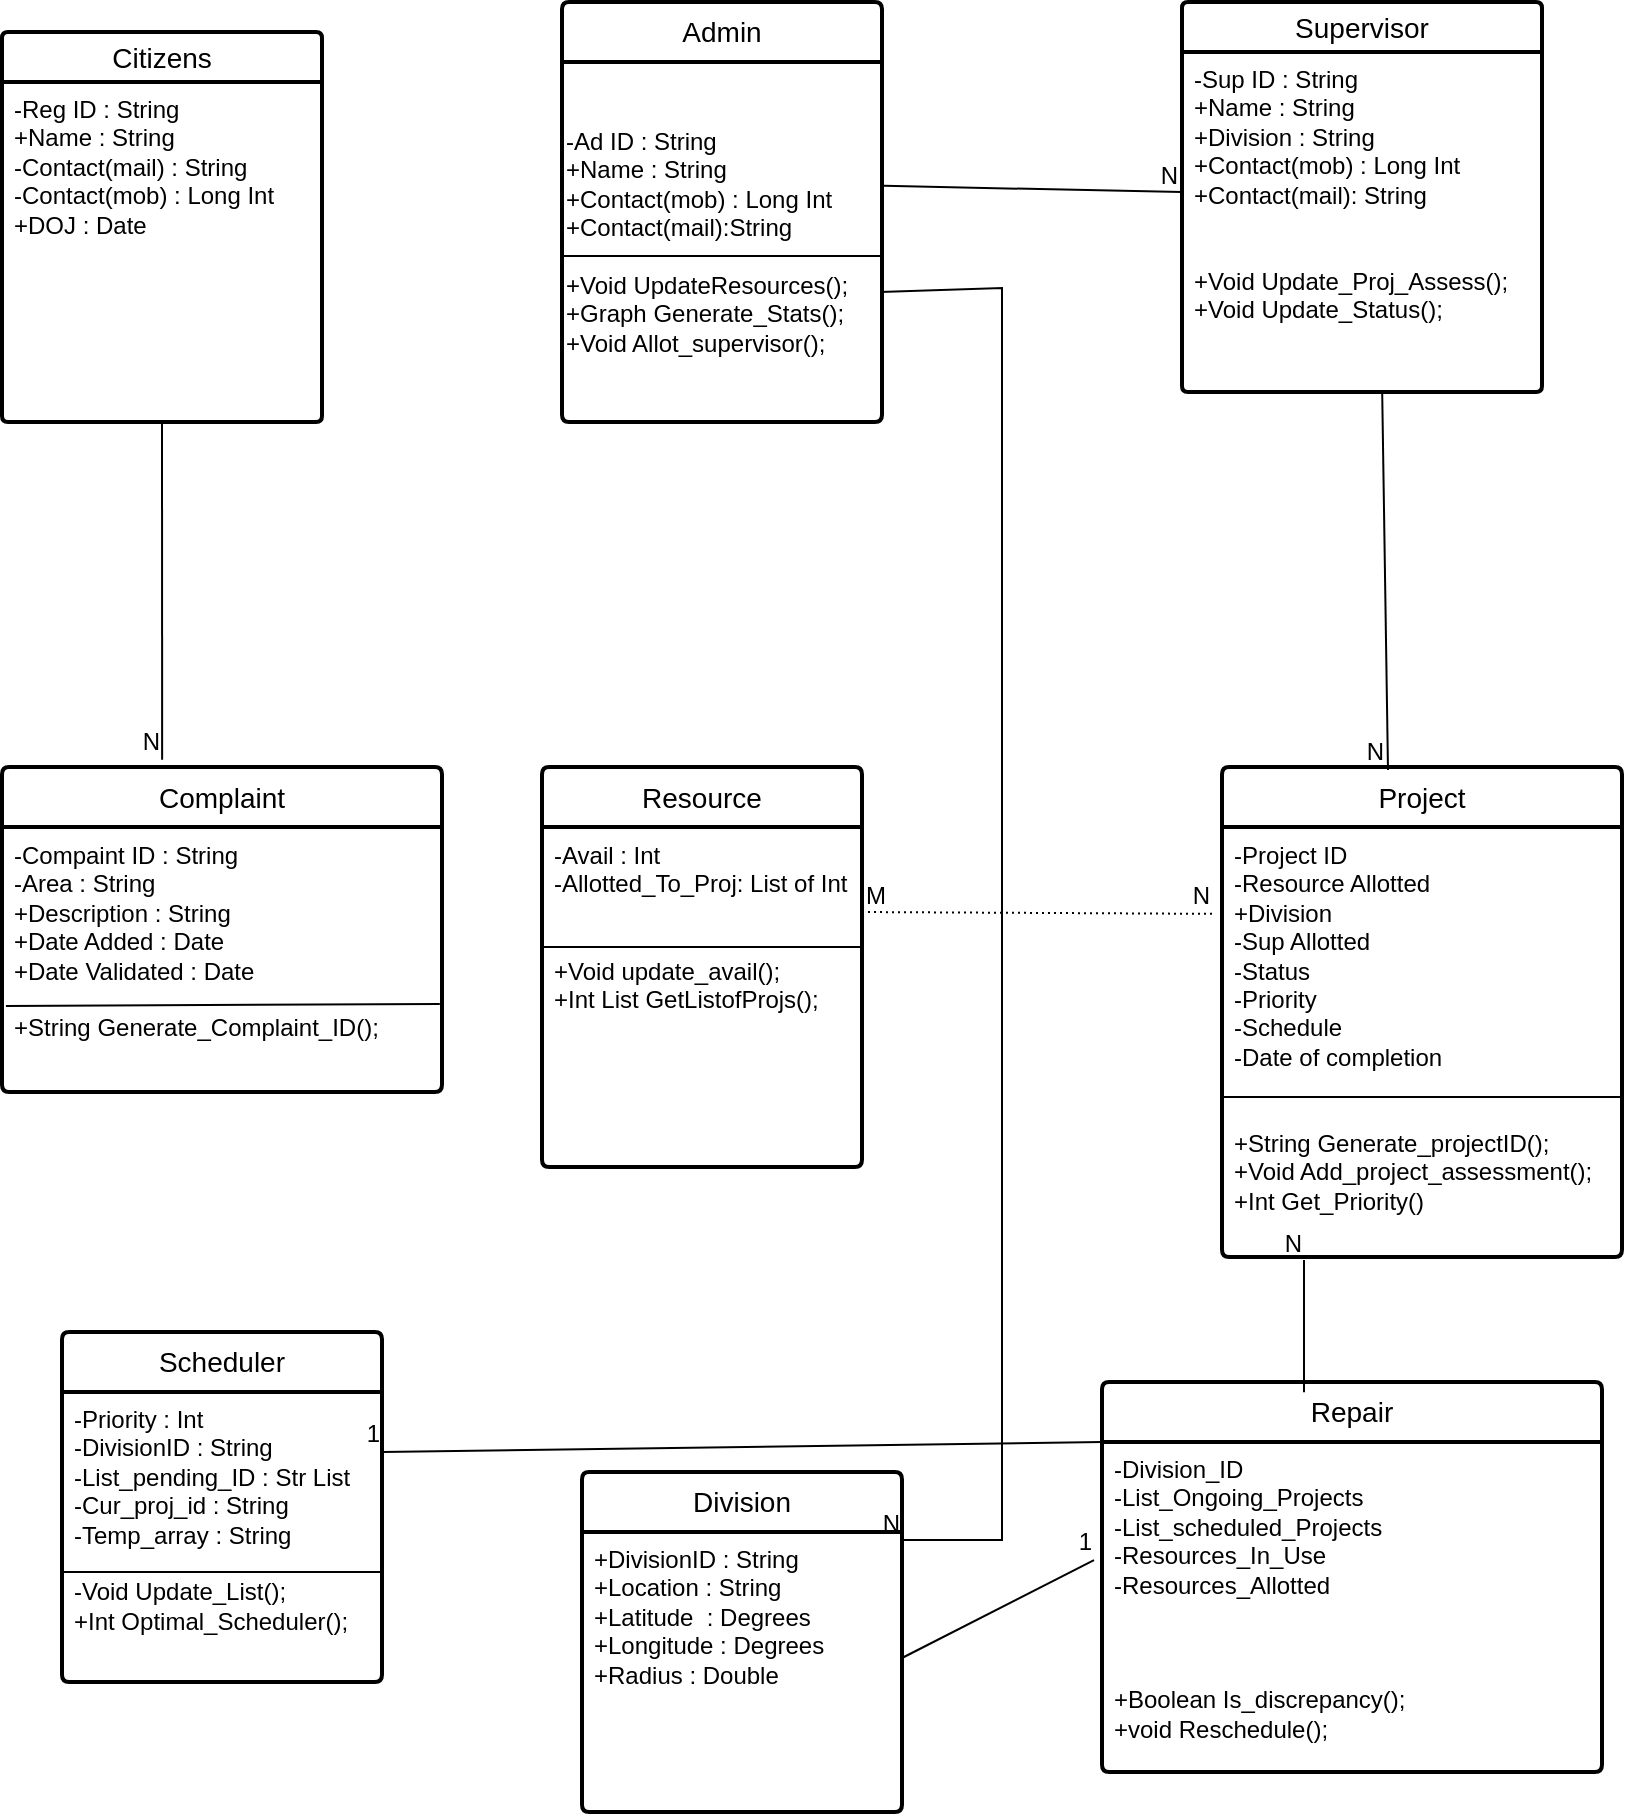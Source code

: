 <mxfile version="21.0.2" type="github">
  <diagram name="Page-1" id="-IggfEUnqkw6GiBvy41p">
    <mxGraphModel dx="1360" dy="795" grid="1" gridSize="10" guides="1" tooltips="1" connect="1" arrows="1" fold="1" page="1" pageScale="1" pageWidth="850" pageHeight="1100" math="0" shadow="0">
      <root>
        <mxCell id="0" />
        <mxCell id="1" parent="0" />
        <mxCell id="_OHbgcYOI-CA_nsXlt8J-18" value="Citizens" style="swimlane;childLayout=stackLayout;horizontal=1;startSize=25;horizontalStack=0;rounded=1;fontSize=14;fontStyle=0;strokeWidth=2;resizeParent=0;resizeLast=1;shadow=0;dashed=0;align=center;arcSize=4;whiteSpace=wrap;html=1;" vertex="1" parent="1">
          <mxGeometry x="10" y="40" width="160" height="195" as="geometry" />
        </mxCell>
        <mxCell id="_OHbgcYOI-CA_nsXlt8J-19" value="&lt;div&gt;-Reg ID : String&lt;br&gt;&lt;/div&gt;&lt;div&gt;+Name : String&lt;br&gt;&lt;/div&gt;&lt;div&gt;-Contact(mail) : String&lt;/div&gt;&lt;div&gt;-Contact(mob) : Long Int&lt;br&gt;&lt;/div&gt;&lt;div&gt;+DOJ : Date&lt;br&gt;&lt;/div&gt;&lt;div&gt;&lt;br&gt;&lt;/div&gt;&lt;div&gt;&lt;br&gt;&lt;/div&gt;" style="align=left;strokeColor=none;fillColor=none;spacingLeft=4;fontSize=12;verticalAlign=top;resizable=0;rotatable=0;part=1;html=1;" vertex="1" parent="_OHbgcYOI-CA_nsXlt8J-18">
          <mxGeometry y="25" width="160" height="170" as="geometry" />
        </mxCell>
        <mxCell id="_OHbgcYOI-CA_nsXlt8J-20" value="Supervisor" style="swimlane;childLayout=stackLayout;horizontal=1;startSize=25;horizontalStack=0;rounded=1;fontSize=14;fontStyle=0;strokeWidth=2;resizeParent=0;resizeLast=1;shadow=0;dashed=0;align=center;arcSize=4;whiteSpace=wrap;html=1;" vertex="1" parent="1">
          <mxGeometry x="600" y="25" width="180" height="195" as="geometry" />
        </mxCell>
        <mxCell id="_OHbgcYOI-CA_nsXlt8J-21" value="&lt;div&gt;-Sup ID : String&lt;br&gt;&lt;/div&gt;&lt;div&gt;+Name : String&lt;br&gt;&lt;/div&gt;&lt;div&gt;+Division : String&lt;br&gt;&lt;/div&gt;&lt;div&gt;+Contact(mob) : Long Int&lt;/div&gt;&lt;div&gt;+Contact(mail): String&lt;/div&gt;&lt;div&gt;&lt;br&gt;&lt;/div&gt;&lt;div&gt;&lt;br&gt;&lt;/div&gt;&lt;div&gt;+Void Update_Proj_Assess();&lt;/div&gt;&lt;div&gt;+Void Update_Status();&lt;br&gt;&lt;/div&gt;" style="align=left;strokeColor=none;fillColor=none;spacingLeft=4;fontSize=12;verticalAlign=top;resizable=0;rotatable=0;part=1;html=1;" vertex="1" parent="_OHbgcYOI-CA_nsXlt8J-20">
          <mxGeometry y="25" width="180" height="170" as="geometry" />
        </mxCell>
        <mxCell id="_OHbgcYOI-CA_nsXlt8J-22" value="Admin" style="swimlane;childLayout=stackLayout;horizontal=1;startSize=30;horizontalStack=0;rounded=1;fontSize=14;fontStyle=0;strokeWidth=2;resizeParent=0;resizeLast=1;shadow=0;dashed=0;align=center;arcSize=4;whiteSpace=wrap;html=1;" vertex="1" parent="1">
          <mxGeometry x="290" y="25" width="160" height="210" as="geometry" />
        </mxCell>
        <mxCell id="_OHbgcYOI-CA_nsXlt8J-62" value="" style="endArrow=none;html=1;rounded=0;exitX=0;exitY=0.539;exitDx=0;exitDy=0;exitPerimeter=0;entryX=1;entryY=0.539;entryDx=0;entryDy=0;entryPerimeter=0;" edge="1" parent="_OHbgcYOI-CA_nsXlt8J-22" source="_OHbgcYOI-CA_nsXlt8J-61" target="_OHbgcYOI-CA_nsXlt8J-61">
          <mxGeometry width="50" height="50" relative="1" as="geometry">
            <mxPoint x="-120" y="280" as="sourcePoint" />
            <mxPoint x="-70" y="230" as="targetPoint" />
          </mxGeometry>
        </mxCell>
        <mxCell id="_OHbgcYOI-CA_nsXlt8J-61" value="&lt;div align=&quot;left&quot;&gt;-Ad ID : String&lt;br&gt;+Name : String&lt;br&gt;&lt;/div&gt;&lt;div align=&quot;left&quot;&gt;+Contact(mob) : Long Int&lt;/div&gt;&lt;div align=&quot;left&quot;&gt;+Contact(mail):String&lt;/div&gt;&lt;div align=&quot;left&quot;&gt;&lt;br&gt;&lt;/div&gt;&lt;div align=&quot;left&quot;&gt;+Void UpdateResources();&lt;/div&gt;&lt;div align=&quot;left&quot;&gt;+Graph Generate_Stats();&lt;/div&gt;&lt;div align=&quot;left&quot;&gt;+Void Allot_supervisor();&lt;br&gt;&lt;/div&gt;" style="text;html=1;align=left;verticalAlign=middle;resizable=0;points=[];autosize=1;strokeColor=none;fillColor=none;" vertex="1" parent="_OHbgcYOI-CA_nsXlt8J-22">
          <mxGeometry y="30" width="160" height="180" as="geometry" />
        </mxCell>
        <mxCell id="_OHbgcYOI-CA_nsXlt8J-24" value="Complaint" style="swimlane;childLayout=stackLayout;horizontal=1;startSize=30;horizontalStack=0;rounded=1;fontSize=14;fontStyle=0;strokeWidth=2;resizeParent=0;resizeLast=1;shadow=0;dashed=0;align=center;arcSize=4;whiteSpace=wrap;html=1;" vertex="1" parent="1">
          <mxGeometry x="10" y="407.5" width="220" height="162.5" as="geometry" />
        </mxCell>
        <mxCell id="_OHbgcYOI-CA_nsXlt8J-63" value="" style="endArrow=none;html=1;rounded=0;exitX=0.009;exitY=0.675;exitDx=0;exitDy=0;exitPerimeter=0;entryX=0.995;entryY=0.668;entryDx=0;entryDy=0;entryPerimeter=0;" edge="1" parent="_OHbgcYOI-CA_nsXlt8J-24" source="_OHbgcYOI-CA_nsXlt8J-25" target="_OHbgcYOI-CA_nsXlt8J-25">
          <mxGeometry width="50" height="50" relative="1" as="geometry">
            <mxPoint x="30" y="132.5" as="sourcePoint" />
            <mxPoint x="80" y="82.5" as="targetPoint" />
          </mxGeometry>
        </mxCell>
        <mxCell id="_OHbgcYOI-CA_nsXlt8J-25" value="&lt;div&gt;-Compaint ID : String&lt;br&gt;&lt;/div&gt;&lt;div&gt;-Area : String&lt;br&gt;&lt;/div&gt;+Description : String&lt;br&gt;&lt;div&gt;+Date Added : Date&lt;br&gt;&lt;/div&gt;&lt;div&gt;+Date Validated : Date&lt;/div&gt;&lt;div&gt;&lt;br&gt;&lt;/div&gt;&lt;div&gt;+String Generate_Complaint_ID();&lt;/div&gt;" style="align=left;strokeColor=none;fillColor=none;spacingLeft=4;fontSize=12;verticalAlign=top;resizable=0;rotatable=0;part=1;html=1;" vertex="1" parent="_OHbgcYOI-CA_nsXlt8J-24">
          <mxGeometry y="30" width="220" height="132.5" as="geometry" />
        </mxCell>
        <mxCell id="_OHbgcYOI-CA_nsXlt8J-26" value="Project" style="swimlane;childLayout=stackLayout;horizontal=1;startSize=30;horizontalStack=0;rounded=1;fontSize=14;fontStyle=0;strokeWidth=2;resizeParent=0;resizeLast=1;shadow=0;dashed=0;align=center;arcSize=4;whiteSpace=wrap;html=1;" vertex="1" parent="1">
          <mxGeometry x="620" y="407.5" width="200" height="245" as="geometry" />
        </mxCell>
        <mxCell id="_OHbgcYOI-CA_nsXlt8J-27" value="-Project ID&lt;br&gt;-Resource Allotted&lt;br&gt;&lt;div&gt;+Division&lt;/div&gt;&lt;div&gt;-Sup Allotted&lt;/div&gt;&lt;div&gt;-Status&lt;/div&gt;&lt;div&gt;-Priority&lt;br&gt;&lt;/div&gt;&lt;div&gt;-Schedule&lt;br&gt;&lt;/div&gt;&lt;div&gt;-Date of completion&lt;/div&gt;&lt;div&gt;&lt;br&gt;&lt;/div&gt;&lt;div&gt;&lt;br&gt;&lt;/div&gt;&lt;div&gt;+String Generate_projectID();&lt;/div&gt;&lt;div&gt;+Void Add_project_assessment(); &lt;br&gt;&lt;/div&gt;+Int Get_Priority()&lt;br&gt;&lt;div&gt;&lt;br&gt;&lt;/div&gt;" style="align=left;strokeColor=none;fillColor=none;spacingLeft=4;fontSize=12;verticalAlign=top;resizable=0;rotatable=0;part=1;html=1;" vertex="1" parent="_OHbgcYOI-CA_nsXlt8J-26">
          <mxGeometry y="30" width="200" height="215" as="geometry" />
        </mxCell>
        <mxCell id="_OHbgcYOI-CA_nsXlt8J-52" value="" style="endArrow=none;html=1;rounded=0;" edge="1" parent="_OHbgcYOI-CA_nsXlt8J-26">
          <mxGeometry relative="1" as="geometry">
            <mxPoint y="165" as="sourcePoint" />
            <mxPoint x="200" y="165" as="targetPoint" />
          </mxGeometry>
        </mxCell>
        <mxCell id="_OHbgcYOI-CA_nsXlt8J-33" value="Resource" style="swimlane;childLayout=stackLayout;horizontal=1;startSize=30;horizontalStack=0;rounded=1;fontSize=14;fontStyle=0;strokeWidth=2;resizeParent=0;resizeLast=1;shadow=0;dashed=0;align=center;arcSize=4;whiteSpace=wrap;html=1;" vertex="1" parent="1">
          <mxGeometry x="280" y="407.5" width="160" height="200" as="geometry" />
        </mxCell>
        <mxCell id="_OHbgcYOI-CA_nsXlt8J-34" value="&lt;div&gt;-Avail : Int&lt;/div&gt;&lt;div&gt;-Allotted_To_Proj: List of Int&lt;/div&gt;&lt;div&gt;&lt;br&gt;&lt;/div&gt;&lt;div&gt;&lt;br&gt;&lt;/div&gt;&lt;div&gt;+Void update_avail();&lt;/div&gt;&lt;div&gt;+Int List GetListofProjs();&lt;br&gt;&lt;/div&gt;&lt;div&gt;&lt;br&gt;&lt;/div&gt;&lt;div&gt;&lt;br&gt;&lt;/div&gt;&lt;div&gt;&lt;br&gt;&lt;/div&gt;" style="align=left;strokeColor=none;fillColor=none;spacingLeft=4;fontSize=12;verticalAlign=top;resizable=0;rotatable=0;part=1;html=1;" vertex="1" parent="_OHbgcYOI-CA_nsXlt8J-33">
          <mxGeometry y="30" width="160" height="170" as="geometry" />
        </mxCell>
        <mxCell id="_OHbgcYOI-CA_nsXlt8J-39" value="" style="endArrow=none;html=1;rounded=0;" edge="1" parent="_OHbgcYOI-CA_nsXlt8J-33">
          <mxGeometry relative="1" as="geometry">
            <mxPoint y="90" as="sourcePoint" />
            <mxPoint x="160" y="90" as="targetPoint" />
          </mxGeometry>
        </mxCell>
        <mxCell id="_OHbgcYOI-CA_nsXlt8J-35" value="Scheduler" style="swimlane;childLayout=stackLayout;horizontal=1;startSize=30;horizontalStack=0;rounded=1;fontSize=14;fontStyle=0;strokeWidth=2;resizeParent=0;resizeLast=1;shadow=0;dashed=0;align=center;arcSize=4;whiteSpace=wrap;html=1;" vertex="1" parent="1">
          <mxGeometry x="40" y="690" width="160" height="175" as="geometry" />
        </mxCell>
        <mxCell id="_OHbgcYOI-CA_nsXlt8J-65" value="" style="endArrow=none;html=1;rounded=0;" edge="1" parent="_OHbgcYOI-CA_nsXlt8J-35" target="_OHbgcYOI-CA_nsXlt8J-36">
          <mxGeometry width="50" height="50" relative="1" as="geometry">
            <mxPoint y="120" as="sourcePoint" />
            <mxPoint x="50" y="70" as="targetPoint" />
            <Array as="points">
              <mxPoint x="160" y="120" />
            </Array>
          </mxGeometry>
        </mxCell>
        <mxCell id="_OHbgcYOI-CA_nsXlt8J-36" value="&lt;div&gt;-Priority : Int&lt;br&gt;&lt;/div&gt;&lt;div&gt;-DivisionID : String&lt;br&gt;&lt;/div&gt;&lt;div&gt;-List_pending_ID : Str List&lt;br&gt;&lt;/div&gt;&lt;div&gt;-Cur_proj_id : String&lt;br&gt;&lt;/div&gt;&lt;div&gt;-Temp_array : String&lt;br&gt;&lt;/div&gt;&lt;div&gt;&lt;br&gt;&lt;/div&gt;&lt;div&gt;-Void Update_List();&lt;br&gt;&lt;/div&gt;&lt;div&gt;+Int Optimal_Scheduler();&lt;br&gt;&lt;/div&gt;" style="align=left;strokeColor=none;fillColor=none;spacingLeft=4;fontSize=12;verticalAlign=top;resizable=0;rotatable=0;part=1;html=1;" vertex="1" parent="_OHbgcYOI-CA_nsXlt8J-35">
          <mxGeometry y="30" width="160" height="145" as="geometry" />
        </mxCell>
        <mxCell id="_OHbgcYOI-CA_nsXlt8J-40" value="Division" style="swimlane;childLayout=stackLayout;horizontal=1;startSize=30;horizontalStack=0;rounded=1;fontSize=14;fontStyle=0;strokeWidth=2;resizeParent=0;resizeLast=1;shadow=0;dashed=0;align=center;arcSize=4;whiteSpace=wrap;html=1;" vertex="1" parent="1">
          <mxGeometry x="300" y="760" width="160" height="170" as="geometry" />
        </mxCell>
        <mxCell id="_OHbgcYOI-CA_nsXlt8J-41" value="&lt;div&gt;+DivisionID : String&lt;br&gt;&lt;/div&gt;&lt;div&gt;+Location : String&lt;br&gt;&lt;/div&gt;&lt;div&gt;+Latitude&amp;nbsp; : Degrees&lt;br&gt;&lt;/div&gt;&lt;div&gt;+Longitude : Degrees&lt;br&gt;&lt;/div&gt;&lt;div&gt;+Radius : Double&lt;br&gt;&lt;/div&gt;" style="align=left;strokeColor=none;fillColor=none;spacingLeft=4;fontSize=12;verticalAlign=top;resizable=0;rotatable=0;part=1;html=1;" vertex="1" parent="_OHbgcYOI-CA_nsXlt8J-40">
          <mxGeometry y="30" width="160" height="140" as="geometry" />
        </mxCell>
        <mxCell id="_OHbgcYOI-CA_nsXlt8J-42" value="Repair" style="swimlane;childLayout=stackLayout;horizontal=1;startSize=30;horizontalStack=0;rounded=1;fontSize=14;fontStyle=0;strokeWidth=2;resizeParent=0;resizeLast=1;shadow=0;dashed=0;align=center;arcSize=4;whiteSpace=wrap;html=1;" vertex="1" parent="1">
          <mxGeometry x="560" y="715" width="250" height="195" as="geometry" />
        </mxCell>
        <mxCell id="_OHbgcYOI-CA_nsXlt8J-43" value="&lt;div&gt;-Division_ID&lt;br&gt;&lt;/div&gt;&lt;div&gt;-List_Ongoing_Projects&lt;/div&gt;&lt;div&gt;-List_scheduled_Projects&lt;/div&gt;&lt;div&gt;-Resources_In_Use&lt;/div&gt;&lt;div&gt;-Resources_Allotted&lt;/div&gt;&lt;div&gt;&lt;br&gt;&lt;/div&gt;&lt;div&gt;&lt;br&gt;&lt;/div&gt;&lt;div&gt;&lt;br&gt;&lt;/div&gt;&lt;div&gt;+Boolean Is_discrepancy();&lt;/div&gt;&lt;div&gt;+void Reschedule();&lt;br&gt;&lt;/div&gt;&lt;div&gt;&lt;br&gt;&lt;/div&gt;&lt;div&gt;&lt;br&gt;&lt;/div&gt;" style="align=left;strokeColor=none;fillColor=none;spacingLeft=4;fontSize=12;verticalAlign=top;resizable=0;rotatable=0;part=1;html=1;" vertex="1" parent="_OHbgcYOI-CA_nsXlt8J-42">
          <mxGeometry y="30" width="250" height="165" as="geometry" />
        </mxCell>
        <mxCell id="_OHbgcYOI-CA_nsXlt8J-66" value="" style="endArrow=none;html=1;rounded=0;exitX=0.5;exitY=1;exitDx=0;exitDy=0;entryX=0.364;entryY=-0.022;entryDx=0;entryDy=0;entryPerimeter=0;" edge="1" parent="1" source="_OHbgcYOI-CA_nsXlt8J-19" target="_OHbgcYOI-CA_nsXlt8J-24">
          <mxGeometry relative="1" as="geometry">
            <mxPoint x="100" y="320" as="sourcePoint" />
            <mxPoint x="260" y="320" as="targetPoint" />
          </mxGeometry>
        </mxCell>
        <mxCell id="_OHbgcYOI-CA_nsXlt8J-67" value="N" style="resizable=0;html=1;whiteSpace=wrap;align=right;verticalAlign=bottom;" connectable="0" vertex="1" parent="_OHbgcYOI-CA_nsXlt8J-66">
          <mxGeometry x="1" relative="1" as="geometry" />
        </mxCell>
        <mxCell id="_OHbgcYOI-CA_nsXlt8J-68" value="" style="endArrow=none;html=1;rounded=0;exitX=0.556;exitY=0.994;exitDx=0;exitDy=0;exitPerimeter=0;entryX=0.415;entryY=0.006;entryDx=0;entryDy=0;entryPerimeter=0;" edge="1" parent="1" source="_OHbgcYOI-CA_nsXlt8J-21" target="_OHbgcYOI-CA_nsXlt8J-26">
          <mxGeometry relative="1" as="geometry">
            <mxPoint x="490" y="300" as="sourcePoint" />
            <mxPoint x="702" y="400" as="targetPoint" />
          </mxGeometry>
        </mxCell>
        <mxCell id="_OHbgcYOI-CA_nsXlt8J-69" value="N" style="resizable=0;html=1;whiteSpace=wrap;align=right;verticalAlign=bottom;" connectable="0" vertex="1" parent="_OHbgcYOI-CA_nsXlt8J-68">
          <mxGeometry x="1" relative="1" as="geometry" />
        </mxCell>
        <mxCell id="_OHbgcYOI-CA_nsXlt8J-73" value="" style="endArrow=none;html=1;rounded=0;dashed=1;dashPattern=1 2;entryX=-0.02;entryY=0.202;entryDx=0;entryDy=0;entryPerimeter=0;exitX=1;exitY=0.25;exitDx=0;exitDy=0;" edge="1" parent="1" source="_OHbgcYOI-CA_nsXlt8J-34" target="_OHbgcYOI-CA_nsXlt8J-27">
          <mxGeometry relative="1" as="geometry">
            <mxPoint x="480" y="510" as="sourcePoint" />
            <mxPoint x="640" y="510" as="targetPoint" />
          </mxGeometry>
        </mxCell>
        <mxCell id="_OHbgcYOI-CA_nsXlt8J-74" value="M" style="resizable=0;html=1;whiteSpace=wrap;align=left;verticalAlign=bottom;" connectable="0" vertex="1" parent="_OHbgcYOI-CA_nsXlt8J-73">
          <mxGeometry x="-1" relative="1" as="geometry" />
        </mxCell>
        <mxCell id="_OHbgcYOI-CA_nsXlt8J-75" value="N" style="resizable=0;html=1;whiteSpace=wrap;align=right;verticalAlign=bottom;" connectable="0" vertex="1" parent="_OHbgcYOI-CA_nsXlt8J-73">
          <mxGeometry x="1" relative="1" as="geometry" />
        </mxCell>
        <mxCell id="_OHbgcYOI-CA_nsXlt8J-76" value="" style="endArrow=none;html=1;rounded=0;exitX=0.404;exitY=0.026;exitDx=0;exitDy=0;exitPerimeter=0;entryX=0.205;entryY=1.007;entryDx=0;entryDy=0;entryPerimeter=0;" edge="1" parent="1" source="_OHbgcYOI-CA_nsXlt8J-42" target="_OHbgcYOI-CA_nsXlt8J-27">
          <mxGeometry relative="1" as="geometry">
            <mxPoint x="620" y="690" as="sourcePoint" />
            <mxPoint x="780" y="690" as="targetPoint" />
          </mxGeometry>
        </mxCell>
        <mxCell id="_OHbgcYOI-CA_nsXlt8J-77" value="N" style="resizable=0;html=1;whiteSpace=wrap;align=right;verticalAlign=bottom;" connectable="0" vertex="1" parent="_OHbgcYOI-CA_nsXlt8J-76">
          <mxGeometry x="1" relative="1" as="geometry" />
        </mxCell>
        <mxCell id="_OHbgcYOI-CA_nsXlt8J-79" value="" style="endArrow=none;html=1;rounded=0;entryX=-0.016;entryY=0.358;entryDx=0;entryDy=0;entryPerimeter=0;exitX=1;exitY=0.45;exitDx=0;exitDy=0;exitPerimeter=0;" edge="1" parent="1" source="_OHbgcYOI-CA_nsXlt8J-41" target="_OHbgcYOI-CA_nsXlt8J-43">
          <mxGeometry relative="1" as="geometry">
            <mxPoint x="460" y="800" as="sourcePoint" />
            <mxPoint x="620" y="800" as="targetPoint" />
          </mxGeometry>
        </mxCell>
        <mxCell id="_OHbgcYOI-CA_nsXlt8J-80" value="1" style="resizable=0;html=1;whiteSpace=wrap;align=right;verticalAlign=bottom;" connectable="0" vertex="1" parent="_OHbgcYOI-CA_nsXlt8J-79">
          <mxGeometry x="1" relative="1" as="geometry" />
        </mxCell>
        <mxCell id="_OHbgcYOI-CA_nsXlt8J-81" value="" style="endArrow=none;html=1;rounded=0;exitX=0;exitY=0;exitDx=0;exitDy=0;" edge="1" parent="1" source="_OHbgcYOI-CA_nsXlt8J-43">
          <mxGeometry relative="1" as="geometry">
            <mxPoint x="230" y="670" as="sourcePoint" />
            <mxPoint x="200" y="750" as="targetPoint" />
          </mxGeometry>
        </mxCell>
        <mxCell id="_OHbgcYOI-CA_nsXlt8J-82" value="1" style="resizable=0;html=1;whiteSpace=wrap;align=right;verticalAlign=bottom;" connectable="0" vertex="1" parent="_OHbgcYOI-CA_nsXlt8J-81">
          <mxGeometry x="1" relative="1" as="geometry" />
        </mxCell>
        <mxCell id="_OHbgcYOI-CA_nsXlt8J-83" value="" style="endArrow=none;html=1;rounded=0;entryX=1.006;entryY=0.2;entryDx=0;entryDy=0;entryPerimeter=0;exitX=0.994;exitY=0.639;exitDx=0;exitDy=0;exitPerimeter=0;" edge="1" parent="1" source="_OHbgcYOI-CA_nsXlt8J-61" target="_OHbgcYOI-CA_nsXlt8J-40">
          <mxGeometry relative="1" as="geometry">
            <mxPoint x="450" y="168" as="sourcePoint" />
            <mxPoint x="650" y="300" as="targetPoint" />
            <Array as="points">
              <mxPoint x="510" y="168" />
              <mxPoint x="510" y="794" />
            </Array>
          </mxGeometry>
        </mxCell>
        <mxCell id="_OHbgcYOI-CA_nsXlt8J-84" value="N" style="resizable=0;html=1;whiteSpace=wrap;align=right;verticalAlign=bottom;" connectable="0" vertex="1" parent="_OHbgcYOI-CA_nsXlt8J-83">
          <mxGeometry x="1" relative="1" as="geometry" />
        </mxCell>
        <mxCell id="_OHbgcYOI-CA_nsXlt8J-85" value="" style="endArrow=none;html=1;rounded=0;entryX=0;entryY=0.412;entryDx=0;entryDy=0;entryPerimeter=0;exitX=1.006;exitY=0.344;exitDx=0;exitDy=0;exitPerimeter=0;" edge="1" parent="1" source="_OHbgcYOI-CA_nsXlt8J-61" target="_OHbgcYOI-CA_nsXlt8J-21">
          <mxGeometry relative="1" as="geometry">
            <mxPoint x="450" y="100" as="sourcePoint" />
            <mxPoint x="610" y="100" as="targetPoint" />
          </mxGeometry>
        </mxCell>
        <mxCell id="_OHbgcYOI-CA_nsXlt8J-86" value="N" style="resizable=0;html=1;whiteSpace=wrap;align=right;verticalAlign=bottom;" connectable="0" vertex="1" parent="_OHbgcYOI-CA_nsXlt8J-85">
          <mxGeometry x="1" relative="1" as="geometry" />
        </mxCell>
      </root>
    </mxGraphModel>
  </diagram>
</mxfile>

